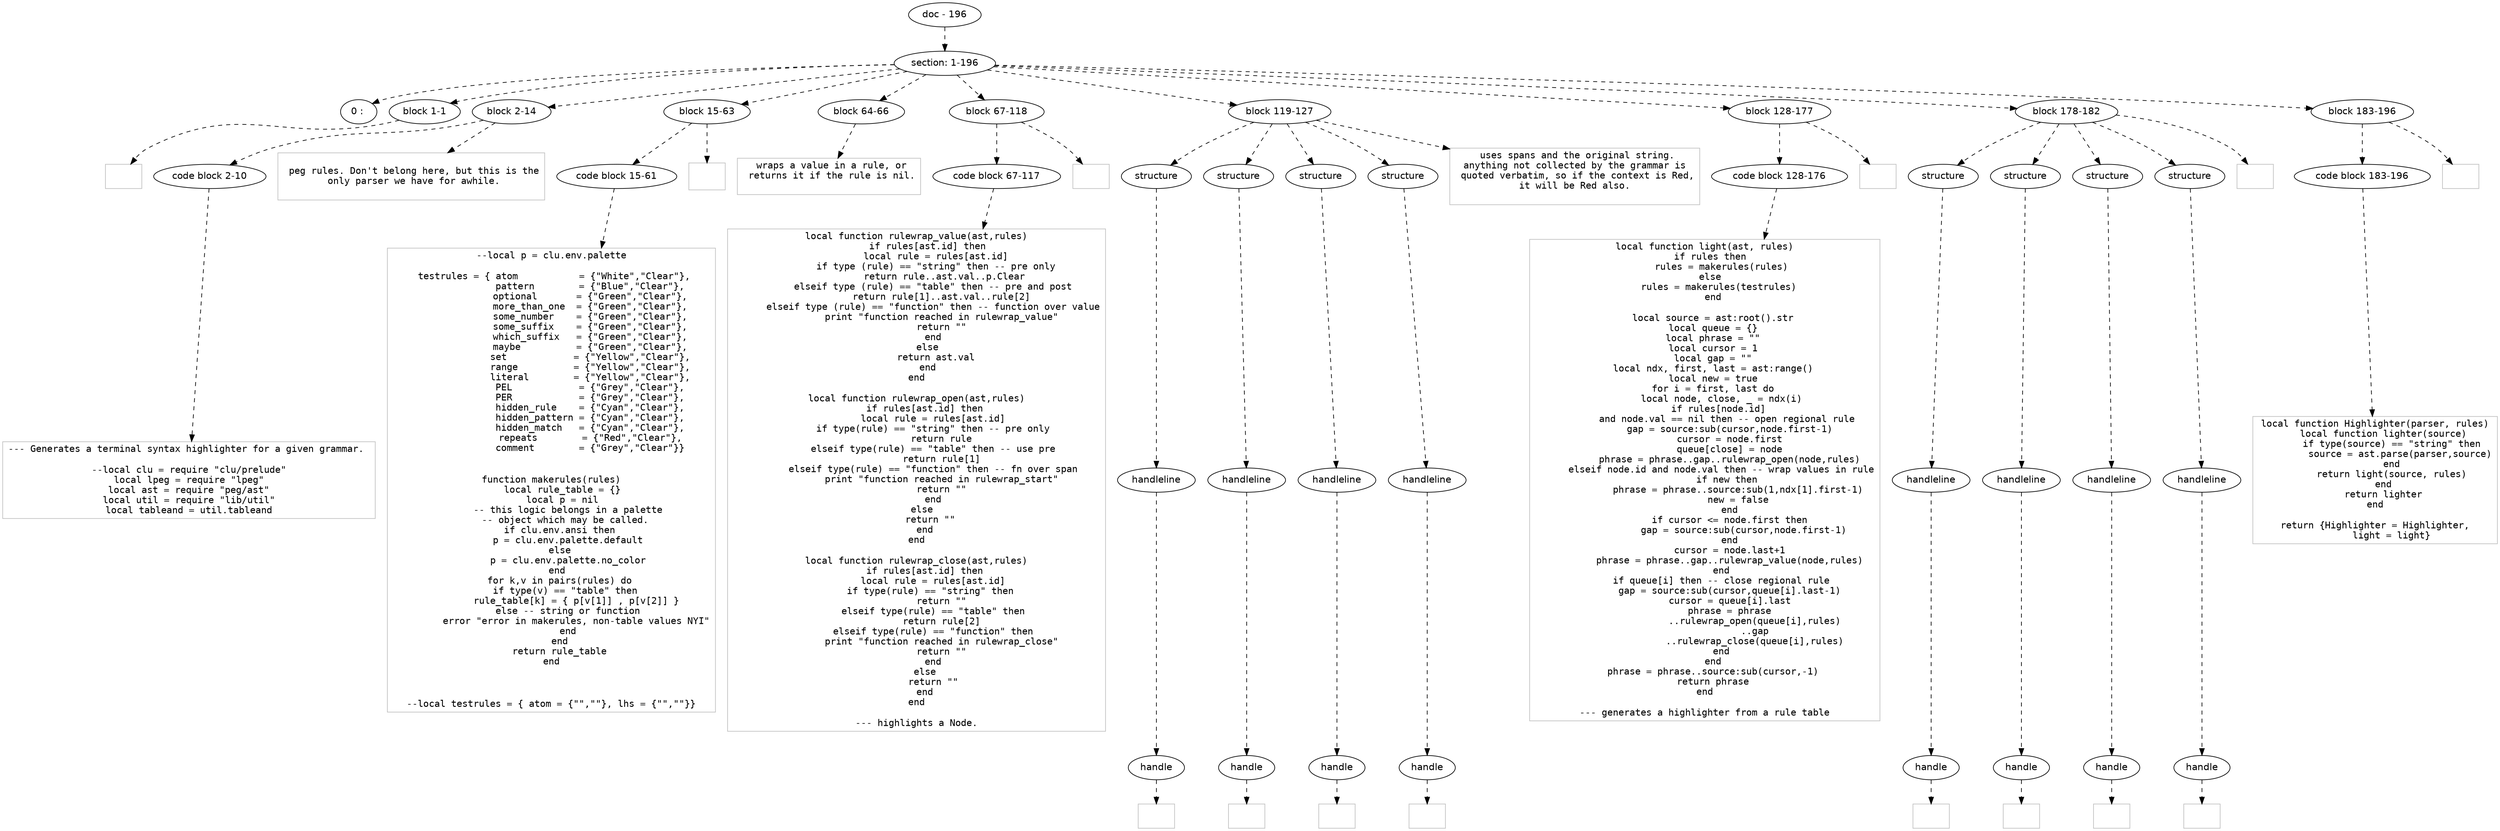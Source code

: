 digraph hierarchy {

node [fontname=Helvetica]
edge [style=dashed]

doc_0 [label="doc - 196"]

doc_0 -> { section_1}
{rank=same; section_1}

section_1 [label="section: 1-196"]

section_1 -> { header_2 block_3 block_4 block_5 block_6 block_7 block_8 block_9 block_10 block_11}
{rank=same; header_2 block_3 block_4 block_5 block_6 block_7 block_8 block_9 block_10 block_11}

header_2 [label="0 : "]
block_3 [label="block 1-1"]
block_4 [label="block 2-14"]
block_5 [label="block 15-63"]
block_6 [label="block 64-66"]
block_7 [label="block 67-118"]
block_8 [label="block 119-127"]
block_9 [label="block 128-177"]
block_10 [label="block 178-182"]
block_11 [label="block 183-196"]


block_3 -> leaf_12
leaf_12  [color=Gray,shape=rectangle,fontname=Inconsolata,label=""]block_4 -> { codeblock_13}
{rank=same; codeblock_13}

codeblock_13 [label="code block 2-10"]


codeblock_13 -> leaf_14
leaf_14  [color=Gray,shape=rectangle,fontname=Inconsolata,label="--- Generates a terminal syntax highlighter for a given grammar. 

--local clu = require \"clu/prelude\"
local lpeg = require \"lpeg\"
local ast = require \"peg/ast\"
local util = require \"lib/util\"
local tableand = util.tableand
"]
block_4 -> leaf_15
leaf_15  [color=Gray,shape=rectangle,fontname=Inconsolata,label="
 peg rules. Don't belong here, but this is the
 only parser we have for awhile.

"]block_5 -> { codeblock_16}
{rank=same; codeblock_16}

codeblock_16 [label="code block 15-61"]


codeblock_16 -> leaf_17
leaf_17  [color=Gray,shape=rectangle,fontname=Inconsolata,label="--local p = clu.env.palette

 testrules = { atom           = {\"White\",\"Clear\"},
              pattern        = {\"Blue\",\"Clear\"},
              optional       = {\"Green\",\"Clear\"},
              more_than_one  = {\"Green\",\"Clear\"},
              some_number    = {\"Green\",\"Clear\"},
              some_suffix    = {\"Green\",\"Clear\"},
              which_suffix   = {\"Green\",\"Clear\"},
              maybe          = {\"Green\",\"Clear\"},
              set            = {\"Yellow\",\"Clear\"},
              range          = {\"Yellow\",\"Clear\"},
              literal        = {\"Yellow\",\"Clear\"},
              PEL            = {\"Grey\",\"Clear\"},
              PER            = {\"Grey\",\"Clear\"},
              hidden_rule    = {\"Cyan\",\"Clear\"},
              hidden_pattern = {\"Cyan\",\"Clear\"},
              hidden_match   = {\"Cyan\",\"Clear\"},
              repeats        = {\"Red\",\"Clear\"},
              comment        = {\"Grey\",\"Clear\"}}


function makerules(rules)
    local rule_table = {}
    local p = nil
       -- this logic belongs in a palette 
      -- object which may be called. 
    if clu.env.ansi then 
      p = clu.env.palette.default
   else
      p = clu.env.palette.no_color
   end 
   for k,v in pairs(rules) do
      if type(v) == \"table\" then 
         rule_table[k] = { p[v[1]] , p[v[2]] }
      else -- string or function
         error \"error in makerules, non-table values NYI\"
      end
   end
   return rule_table
end



--local testrules = { atom = {\"\",\"\"}, lhs = {\"\",\"\"}}
"]
block_5 -> leaf_18
leaf_18  [color=Gray,shape=rectangle,fontname=Inconsolata,label="

"]
block_6 -> leaf_19
leaf_19  [color=Gray,shape=rectangle,fontname=Inconsolata,label=" wraps a value in a rule, or
 returns it if the rule is nil.

"]block_7 -> { codeblock_20}
{rank=same; codeblock_20}

codeblock_20 [label="code block 67-117"]


codeblock_20 -> leaf_21
leaf_21  [color=Gray,shape=rectangle,fontname=Inconsolata,label="local function rulewrap_value(ast,rules)
    if rules[ast.id] then
       local rule = rules[ast.id]
       if type (rule) == \"string\" then -- pre only
          return rule..ast.val..p.Clear
      elseif type (rule) == \"table\" then -- pre and post
         return rule[1]..ast.val..rule[2]
      elseif type (rule) == \"function\" then -- function over value
         print \"function reached in rulewrap_value\"
         return \"\"
      end
    else
       return ast.val
    end
end

local function rulewrap_open(ast,rules)
   if rules[ast.id] then
      local rule = rules[ast.id]
      if type(rule) == \"string\" then -- pre only
         return rule
      elseif type(rule) == \"table\" then -- use pre
         return rule[1]
      elseif type(rule) == \"function\" then -- fn over span
         print \"function reached in rulewrap_start\"
         return \"\"
      end
   else 
      return \"\" 
   end
end

local function rulewrap_close(ast,rules)
   if rules[ast.id] then
      local rule = rules[ast.id]
      if type(rule) == \"string\" then 
         return \"\"
      elseif type(rule) == \"table\" then
         return rule[2]
      elseif type(rule) == \"function\" then
         print \"function reached in rulewrap_close\"
         return \"\"
      end
   else
      return \"\"
   end
end

--- highlights a Node.
"]
block_7 -> leaf_22
leaf_22  [color=Gray,shape=rectangle,fontname=Inconsolata,label="
"]block_8 -> { structure_23 structure_24 structure_25 structure_26}
{rank=same; structure_23 structure_24 structure_25 structure_26}

structure_23 [label="structure"]
structure_24 [label="structure"]
structure_25 [label="structure"]
structure_26 [label="structure"]

structure_23 -> { handleline_27}
{rank=same; handleline_27}

handleline_27 [label="handleline"]

handleline_27 -> { handle_28}
{rank=same; handle_28}

handle_28 [label="handle"]


handle_28 -> leaf_29
leaf_29  [color=Gray,shape=rectangle,fontname=Inconsolata,label=""]structure_24 -> { handleline_30}
{rank=same; handleline_30}

handleline_30 [label="handleline"]

handleline_30 -> { handle_31}
{rank=same; handle_31}

handle_31 [label="handle"]


handle_31 -> leaf_32
leaf_32  [color=Gray,shape=rectangle,fontname=Inconsolata,label=""]structure_25 -> { handleline_33}
{rank=same; handleline_33}

handleline_33 [label="handleline"]

handleline_33 -> { handle_34}
{rank=same; handle_34}

handle_34 [label="handle"]


handle_34 -> leaf_35
leaf_35  [color=Gray,shape=rectangle,fontname=Inconsolata,label=""]structure_26 -> { handleline_36}
{rank=same; handleline_36}

handleline_36 [label="handleline"]

handleline_36 -> { handle_37}
{rank=same; handle_37}

handle_37 [label="handle"]


handle_37 -> leaf_38
leaf_38  [color=Gray,shape=rectangle,fontname=Inconsolata,label=""]
block_8 -> leaf_39
leaf_39  [color=Gray,shape=rectangle,fontname=Inconsolata,label=" uses spans and the original string.
 anything not collected by the grammar is 
 quoted verbatim, so if the context is Red,
 it will be Red also. 

"]block_9 -> { codeblock_40}
{rank=same; codeblock_40}

codeblock_40 [label="code block 128-176"]


codeblock_40 -> leaf_41
leaf_41  [color=Gray,shape=rectangle,fontname=Inconsolata,label="local function light(ast, rules)
   if rules then 
      rules = makerules(rules)
   else 
      rules = makerules(testrules) 
   end

   local source = ast:root().str
   local queue = {}
   local phrase = \"\"
   local cursor = 1
   local gap = \"\"
   local ndx, first, last = ast:range()
   local new = true
   for i = first, last do
      local node, close, _ = ndx(i)
      if rules[node.id] 
        and node.val == nil then -- open regional rule
         gap = source:sub(cursor,node.first-1)
         cursor = node.first
         queue[close] = node
         phrase = phrase..gap..rulewrap_open(node,rules)
      elseif node.id and node.val then -- wrap values in rule
         if new then 
            phrase = phrase..source:sub(1,ndx[1].first-1)
            new = false
         end
         if cursor <= node.first then
              gap = source:sub(cursor,node.first-1)
         end
         cursor = node.last+1
         phrase = phrase..gap..rulewrap_value(node,rules)
      end
      if queue[i] then -- close regional rule
         gap = source:sub(cursor,queue[i].last-1)
         cursor = queue[i].last
         phrase = phrase
                  ..rulewrap_open(queue[i],rules)
                  ..gap
                  ..rulewrap_close(queue[i],rules)
      end
   end
   phrase = phrase..source:sub(cursor,-1)
   return phrase
end

--- generates a highlighter from a rule table
"]
block_9 -> leaf_42
leaf_42  [color=Gray,shape=rectangle,fontname=Inconsolata,label="
"]block_10 -> { structure_43 structure_44 structure_45 structure_46}
{rank=same; structure_43 structure_44 structure_45 structure_46}

structure_43 [label="structure"]
structure_44 [label="structure"]
structure_45 [label="structure"]
structure_46 [label="structure"]

structure_43 -> { handleline_47}
{rank=same; handleline_47}

handleline_47 [label="handleline"]

handleline_47 -> { handle_48}
{rank=same; handle_48}

handle_48 [label="handle"]


handle_48 -> leaf_49
leaf_49  [color=Gray,shape=rectangle,fontname=Inconsolata,label=""]structure_44 -> { handleline_50}
{rank=same; handleline_50}

handleline_50 [label="handleline"]

handleline_50 -> { handle_51}
{rank=same; handle_51}

handle_51 [label="handle"]


handle_51 -> leaf_52
leaf_52  [color=Gray,shape=rectangle,fontname=Inconsolata,label=""]structure_45 -> { handleline_53}
{rank=same; handleline_53}

handleline_53 [label="handleline"]

handleline_53 -> { handle_54}
{rank=same; handle_54}

handle_54 [label="handle"]


handle_54 -> leaf_55
leaf_55  [color=Gray,shape=rectangle,fontname=Inconsolata,label=""]structure_46 -> { handleline_56}
{rank=same; handleline_56}

handleline_56 [label="handleline"]

handleline_56 -> { handle_57}
{rank=same; handle_57}

handle_57 [label="handle"]


handle_57 -> leaf_58
leaf_58  [color=Gray,shape=rectangle,fontname=Inconsolata,label=""]
block_10 -> leaf_59
leaf_59  [color=Gray,shape=rectangle,fontname=Inconsolata,label="
"]block_11 -> { codeblock_60}
{rank=same; codeblock_60}

codeblock_60 [label="code block 183-196"]


codeblock_60 -> leaf_61
leaf_61  [color=Gray,shape=rectangle,fontname=Inconsolata,label="local function Highlighter(parser, rules)
   local function lighter(source)
      if type(source) == \"string\" then
         source = ast.parse(parser,source)
      end
      return light(source, rules)
   end
   return lighter
end

return {Highlighter = Highlighter,
      light = light}
"]
block_11 -> leaf_62
leaf_62  [color=Gray,shape=rectangle,fontname=Inconsolata,label="
"]
}
